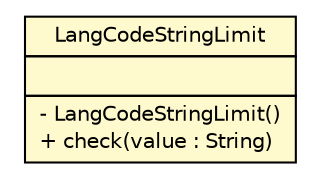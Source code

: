 #!/usr/local/bin/dot
#
# Class diagram 
# Generated by UMLGraph version R5_6 (http://www.umlgraph.org/)
#

digraph G {
	edge [fontname="Helvetica",fontsize=10,labelfontname="Helvetica",labelfontsize=10];
	node [fontname="Helvetica",fontsize=10,shape=plaintext];
	nodesep=0.25;
	ranksep=0.5;
	// org.ietf.nea.pb.validate.rules.LangCodeStringLimit
	c37276 [label=<<table title="org.ietf.nea.pb.validate.rules.LangCodeStringLimit" border="0" cellborder="1" cellspacing="0" cellpadding="2" port="p" bgcolor="lemonChiffon" href="./LangCodeStringLimit.html">
		<tr><td><table border="0" cellspacing="0" cellpadding="1">
<tr><td align="center" balign="center"> LangCodeStringLimit </td></tr>
		</table></td></tr>
		<tr><td><table border="0" cellspacing="0" cellpadding="1">
<tr><td align="left" balign="left">  </td></tr>
		</table></td></tr>
		<tr><td><table border="0" cellspacing="0" cellpadding="1">
<tr><td align="left" balign="left"> - LangCodeStringLimit() </td></tr>
<tr><td align="left" balign="left"> + check(value : String) </td></tr>
		</table></td></tr>
		</table>>, URL="./LangCodeStringLimit.html", fontname="Helvetica", fontcolor="black", fontsize=10.0];
}

